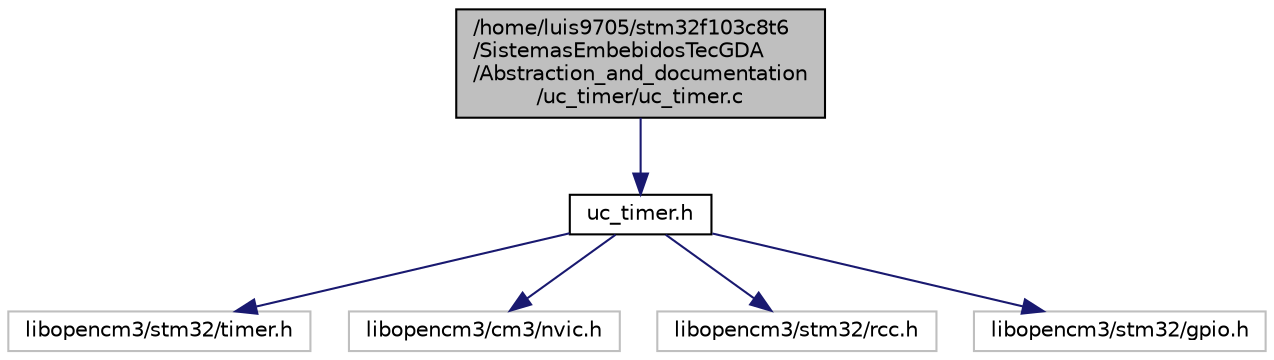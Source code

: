digraph "/home/luis9705/stm32f103c8t6/SistemasEmbebidosTecGDA/Abstraction_and_documentation/uc_timer/uc_timer.c"
{
  edge [fontname="Helvetica",fontsize="10",labelfontname="Helvetica",labelfontsize="10"];
  node [fontname="Helvetica",fontsize="10",shape=record];
  Node0 [label="/home/luis9705/stm32f103c8t6\l/SistemasEmbebidosTecGDA\l/Abstraction_and_documentation\l/uc_timer/uc_timer.c",height=0.2,width=0.4,color="black", fillcolor="grey75", style="filled", fontcolor="black"];
  Node0 -> Node1 [color="midnightblue",fontsize="10",style="solid"];
  Node1 [label="uc_timer.h",height=0.2,width=0.4,color="black", fillcolor="white", style="filled",URL="$uc__timer_8h_source.html"];
  Node1 -> Node2 [color="midnightblue",fontsize="10",style="solid"];
  Node2 [label="libopencm3/stm32/timer.h",height=0.2,width=0.4,color="grey75", fillcolor="white", style="filled"];
  Node1 -> Node3 [color="midnightblue",fontsize="10",style="solid"];
  Node3 [label="libopencm3/cm3/nvic.h",height=0.2,width=0.4,color="grey75", fillcolor="white", style="filled"];
  Node1 -> Node4 [color="midnightblue",fontsize="10",style="solid"];
  Node4 [label="libopencm3/stm32/rcc.h",height=0.2,width=0.4,color="grey75", fillcolor="white", style="filled"];
  Node1 -> Node5 [color="midnightblue",fontsize="10",style="solid"];
  Node5 [label="libopencm3/stm32/gpio.h",height=0.2,width=0.4,color="grey75", fillcolor="white", style="filled"];
}
